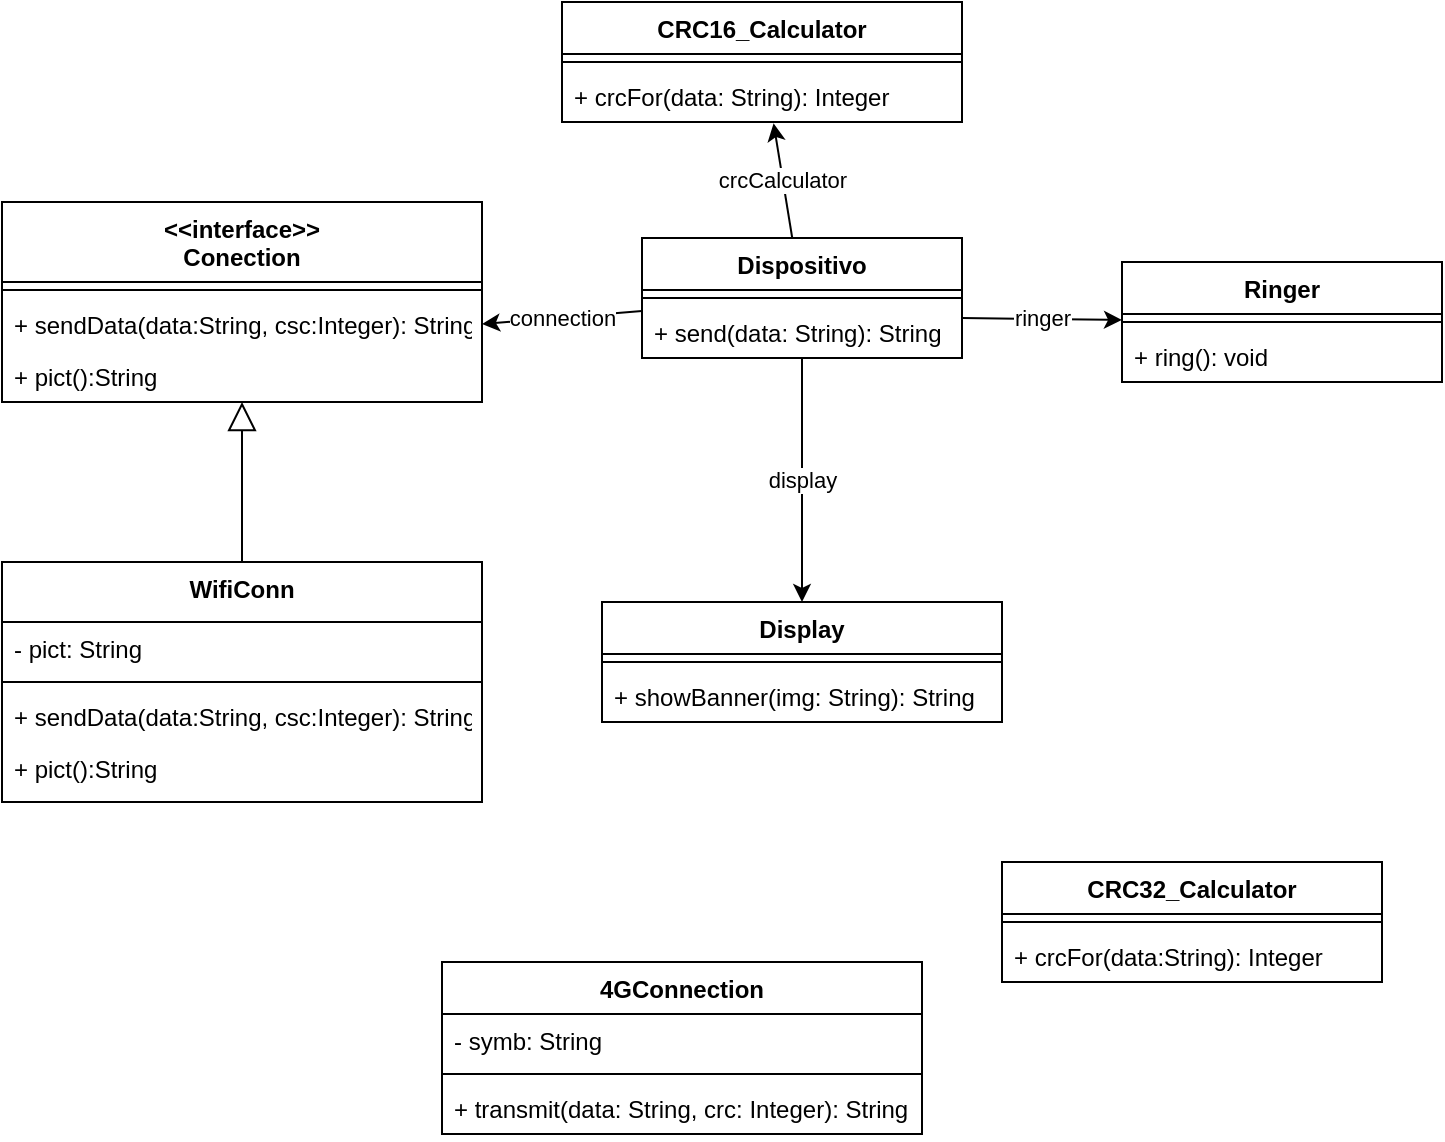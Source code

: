 <mxfile>
    <diagram id="PXFP-jFRFVvZ61tsCc0Y" name="Página-1">
        <mxGraphModel dx="642" dy="617" grid="1" gridSize="10" guides="1" tooltips="1" connect="1" arrows="1" fold="1" page="1" pageScale="1" pageWidth="827" pageHeight="1169" math="0" shadow="0">
            <root>
                <mxCell id="0"/>
                <mxCell id="1" parent="0"/>
                <mxCell id="2" value="Display" style="swimlane;fontStyle=1;align=center;verticalAlign=top;childLayout=stackLayout;horizontal=1;startSize=26;horizontalStack=0;resizeParent=1;resizeParentMax=0;resizeLast=0;collapsible=1;marginBottom=0;" vertex="1" parent="1">
                    <mxGeometry x="340" y="340" width="200" height="60" as="geometry"/>
                </mxCell>
                <mxCell id="4" value="" style="line;strokeWidth=1;fillColor=none;align=left;verticalAlign=middle;spacingTop=-1;spacingLeft=3;spacingRight=3;rotatable=0;labelPosition=right;points=[];portConstraint=eastwest;" vertex="1" parent="2">
                    <mxGeometry y="26" width="200" height="8" as="geometry"/>
                </mxCell>
                <mxCell id="5" value="+ showBanner(img: String): String" style="text;strokeColor=none;fillColor=none;align=left;verticalAlign=top;spacingLeft=4;spacingRight=4;overflow=hidden;rotatable=0;points=[[0,0.5],[1,0.5]];portConstraint=eastwest;" vertex="1" parent="2">
                    <mxGeometry y="34" width="200" height="26" as="geometry"/>
                </mxCell>
                <mxCell id="6" value="4GConnection" style="swimlane;fontStyle=1;align=center;verticalAlign=top;childLayout=stackLayout;horizontal=1;startSize=26;horizontalStack=0;resizeParent=1;resizeParentMax=0;resizeLast=0;collapsible=1;marginBottom=0;" vertex="1" parent="1">
                    <mxGeometry x="260" y="520" width="240" height="86" as="geometry"/>
                </mxCell>
                <mxCell id="7" value="- symb: String" style="text;strokeColor=none;fillColor=none;align=left;verticalAlign=top;spacingLeft=4;spacingRight=4;overflow=hidden;rotatable=0;points=[[0,0.5],[1,0.5]];portConstraint=eastwest;" vertex="1" parent="6">
                    <mxGeometry y="26" width="240" height="26" as="geometry"/>
                </mxCell>
                <mxCell id="8" value="" style="line;strokeWidth=1;fillColor=none;align=left;verticalAlign=middle;spacingTop=-1;spacingLeft=3;spacingRight=3;rotatable=0;labelPosition=right;points=[];portConstraint=eastwest;" vertex="1" parent="6">
                    <mxGeometry y="52" width="240" height="8" as="geometry"/>
                </mxCell>
                <mxCell id="9" value="+ transmit(data: String, crc: Integer): String" style="text;strokeColor=none;fillColor=none;align=left;verticalAlign=top;spacingLeft=4;spacingRight=4;overflow=hidden;rotatable=0;points=[[0,0.5],[1,0.5]];portConstraint=eastwest;" vertex="1" parent="6">
                    <mxGeometry y="60" width="240" height="26" as="geometry"/>
                </mxCell>
                <mxCell id="10" value="&lt;&lt;interface&gt;&gt;&#10;Conection" style="swimlane;fontStyle=1;align=center;verticalAlign=top;childLayout=stackLayout;horizontal=1;startSize=40;horizontalStack=0;resizeParent=1;resizeParentMax=0;resizeLast=0;collapsible=1;marginBottom=0;" vertex="1" parent="1">
                    <mxGeometry x="40" y="140" width="240" height="100" as="geometry"/>
                </mxCell>
                <mxCell id="12" value="" style="line;strokeWidth=1;fillColor=none;align=left;verticalAlign=middle;spacingTop=-1;spacingLeft=3;spacingRight=3;rotatable=0;labelPosition=right;points=[];portConstraint=eastwest;" vertex="1" parent="10">
                    <mxGeometry y="40" width="240" height="8" as="geometry"/>
                </mxCell>
                <mxCell id="13" value="+ sendData(data:String, csc:Integer): String" style="text;strokeColor=none;fillColor=none;align=left;verticalAlign=top;spacingLeft=4;spacingRight=4;overflow=hidden;rotatable=0;points=[[0,0.5],[1,0.5]];portConstraint=eastwest;" vertex="1" parent="10">
                    <mxGeometry y="48" width="240" height="26" as="geometry"/>
                </mxCell>
                <mxCell id="18" value="+ pict():String" style="text;strokeColor=none;fillColor=none;align=left;verticalAlign=top;spacingLeft=4;spacingRight=4;overflow=hidden;rotatable=0;points=[[0,0.5],[1,0.5]];portConstraint=eastwest;" vertex="1" parent="10">
                    <mxGeometry y="74" width="240" height="26" as="geometry"/>
                </mxCell>
                <mxCell id="29" value="display" style="edgeStyle=none;html=1;" edge="1" parent="1" source="14" target="2">
                    <mxGeometry relative="1" as="geometry"/>
                </mxCell>
                <mxCell id="30" value="connection" style="edgeStyle=none;html=1;entryX=1;entryY=0.5;entryDx=0;entryDy=0;" edge="1" parent="1" source="14" target="13">
                    <mxGeometry relative="1" as="geometry">
                        <mxPoint x="310" y="243" as="targetPoint"/>
                    </mxGeometry>
                </mxCell>
                <mxCell id="35" value="crcCalculator" style="edgeStyle=none;html=1;entryX=0.529;entryY=1.026;entryDx=0;entryDy=0;entryPerimeter=0;" edge="1" parent="1" source="14" target="34">
                    <mxGeometry relative="1" as="geometry"/>
                </mxCell>
                <mxCell id="14" value="Dispositivo" style="swimlane;fontStyle=1;align=center;verticalAlign=top;childLayout=stackLayout;horizontal=1;startSize=26;horizontalStack=0;resizeParent=1;resizeParentMax=0;resizeLast=0;collapsible=1;marginBottom=0;" vertex="1" parent="1">
                    <mxGeometry x="360" y="158" width="160" height="60" as="geometry"/>
                </mxCell>
                <mxCell id="16" value="" style="line;strokeWidth=1;fillColor=none;align=left;verticalAlign=middle;spacingTop=-1;spacingLeft=3;spacingRight=3;rotatable=0;labelPosition=right;points=[];portConstraint=eastwest;" vertex="1" parent="14">
                    <mxGeometry y="26" width="160" height="8" as="geometry"/>
                </mxCell>
                <mxCell id="17" value="+ send(data: String): String" style="text;strokeColor=none;fillColor=none;align=left;verticalAlign=top;spacingLeft=4;spacingRight=4;overflow=hidden;rotatable=0;points=[[0,0.5],[1,0.5]];portConstraint=eastwest;" vertex="1" parent="14">
                    <mxGeometry y="34" width="160" height="26" as="geometry"/>
                </mxCell>
                <mxCell id="24" style="edgeStyle=none;html=1;endArrow=block;endFill=0;strokeWidth=1;endSize=12;" edge="1" parent="1" source="19" target="18">
                    <mxGeometry relative="1" as="geometry"/>
                </mxCell>
                <mxCell id="19" value="WifiConn" style="swimlane;fontStyle=1;align=center;verticalAlign=top;childLayout=stackLayout;horizontal=1;startSize=30;horizontalStack=0;resizeParent=1;resizeParentMax=0;resizeLast=0;collapsible=1;marginBottom=0;" vertex="1" parent="1">
                    <mxGeometry x="40" y="320" width="240" height="120" as="geometry"/>
                </mxCell>
                <mxCell id="20" value="- pict: String" style="text;strokeColor=none;fillColor=none;align=left;verticalAlign=top;spacingLeft=4;spacingRight=4;overflow=hidden;rotatable=0;points=[[0,0.5],[1,0.5]];portConstraint=eastwest;" vertex="1" parent="19">
                    <mxGeometry y="30" width="240" height="26" as="geometry"/>
                </mxCell>
                <mxCell id="21" value="" style="line;strokeWidth=1;fillColor=none;align=left;verticalAlign=middle;spacingTop=-1;spacingLeft=3;spacingRight=3;rotatable=0;labelPosition=right;points=[];portConstraint=eastwest;" vertex="1" parent="19">
                    <mxGeometry y="56" width="240" height="8" as="geometry"/>
                </mxCell>
                <mxCell id="22" value="+ sendData(data:String, csc:Integer): String" style="text;strokeColor=none;fillColor=none;align=left;verticalAlign=top;spacingLeft=4;spacingRight=4;overflow=hidden;rotatable=0;points=[[0,0.5],[1,0.5]];portConstraint=eastwest;" vertex="1" parent="19">
                    <mxGeometry y="64" width="240" height="26" as="geometry"/>
                </mxCell>
                <mxCell id="23" value="+ pict():String" style="text;strokeColor=none;fillColor=none;align=left;verticalAlign=top;spacingLeft=4;spacingRight=4;overflow=hidden;rotatable=0;points=[[0,0.5],[1,0.5]];portConstraint=eastwest;" vertex="1" parent="19">
                    <mxGeometry y="90" width="240" height="30" as="geometry"/>
                </mxCell>
                <mxCell id="25" value="CRC32_Calculator" style="swimlane;fontStyle=1;align=center;verticalAlign=top;childLayout=stackLayout;horizontal=1;startSize=26;horizontalStack=0;resizeParent=1;resizeParentMax=0;resizeLast=0;collapsible=1;marginBottom=0;" vertex="1" parent="1">
                    <mxGeometry x="540" y="470" width="190" height="60" as="geometry"/>
                </mxCell>
                <mxCell id="27" value="" style="line;strokeWidth=1;fillColor=none;align=left;verticalAlign=middle;spacingTop=-1;spacingLeft=3;spacingRight=3;rotatable=0;labelPosition=right;points=[];portConstraint=eastwest;" vertex="1" parent="25">
                    <mxGeometry y="26" width="190" height="8" as="geometry"/>
                </mxCell>
                <mxCell id="28" value="+ crcFor(data:String): Integer" style="text;strokeColor=none;fillColor=none;align=left;verticalAlign=top;spacingLeft=4;spacingRight=4;overflow=hidden;rotatable=0;points=[[0,0.5],[1,0.5]];portConstraint=eastwest;" vertex="1" parent="25">
                    <mxGeometry y="34" width="190" height="26" as="geometry"/>
                </mxCell>
                <mxCell id="31" value="CRC16_Calculator" style="swimlane;fontStyle=1;align=center;verticalAlign=top;childLayout=stackLayout;horizontal=1;startSize=26;horizontalStack=0;resizeParent=1;resizeParentMax=0;resizeLast=0;collapsible=1;marginBottom=0;" vertex="1" parent="1">
                    <mxGeometry x="320" y="40" width="200" height="60" as="geometry"/>
                </mxCell>
                <mxCell id="33" value="" style="line;strokeWidth=1;fillColor=none;align=left;verticalAlign=middle;spacingTop=-1;spacingLeft=3;spacingRight=3;rotatable=0;labelPosition=right;points=[];portConstraint=eastwest;" vertex="1" parent="31">
                    <mxGeometry y="26" width="200" height="8" as="geometry"/>
                </mxCell>
                <mxCell id="34" value="+ crcFor(data: String): Integer" style="text;strokeColor=none;fillColor=none;align=left;verticalAlign=top;spacingLeft=4;spacingRight=4;overflow=hidden;rotatable=0;points=[[0,0.5],[1,0.5]];portConstraint=eastwest;" vertex="1" parent="31">
                    <mxGeometry y="34" width="200" height="26" as="geometry"/>
                </mxCell>
                <mxCell id="36" value="Ringer" style="swimlane;fontStyle=1;align=center;verticalAlign=top;childLayout=stackLayout;horizontal=1;startSize=26;horizontalStack=0;resizeParent=1;resizeParentMax=0;resizeLast=0;collapsible=1;marginBottom=0;" vertex="1" parent="1">
                    <mxGeometry x="600" y="170" width="160" height="60" as="geometry"/>
                </mxCell>
                <mxCell id="38" value="" style="line;strokeWidth=1;fillColor=none;align=left;verticalAlign=middle;spacingTop=-1;spacingLeft=3;spacingRight=3;rotatable=0;labelPosition=right;points=[];portConstraint=eastwest;" vertex="1" parent="36">
                    <mxGeometry y="26" width="160" height="8" as="geometry"/>
                </mxCell>
                <mxCell id="39" value="+ ring(): void" style="text;strokeColor=none;fillColor=none;align=left;verticalAlign=top;spacingLeft=4;spacingRight=4;overflow=hidden;rotatable=0;points=[[0,0.5],[1,0.5]];portConstraint=eastwest;" vertex="1" parent="36">
                    <mxGeometry y="34" width="160" height="26" as="geometry"/>
                </mxCell>
                <mxCell id="41" value="ringer" style="edgeStyle=none;html=1;entryX=0;entryY=0.375;entryDx=0;entryDy=0;entryPerimeter=0;" edge="1" parent="1" target="38">
                    <mxGeometry relative="1" as="geometry">
                        <mxPoint x="520" y="198" as="sourcePoint"/>
                        <mxPoint x="630" y="200" as="targetPoint"/>
                    </mxGeometry>
                </mxCell>
            </root>
        </mxGraphModel>
    </diagram>
    <diagram id="W5W3rTeMH8Zr8E-TGDIl" name="Página-2">
        <mxGraphModel dx="642" dy="617" grid="1" gridSize="10" guides="1" tooltips="1" connect="1" arrows="1" fold="1" page="1" pageScale="1" pageWidth="827" pageHeight="1169" math="0" shadow="0">
            <root>
                <mxCell id="9iWW0HXkihZB9JbDwhXM-0"/>
                <mxCell id="9iWW0HXkihZB9JbDwhXM-1" parent="9iWW0HXkihZB9JbDwhXM-0"/>
                <mxCell id="b9n5zkgyaD2hAyMsx8Qj-0" value="Display" style="swimlane;fontStyle=1;align=center;verticalAlign=top;childLayout=stackLayout;horizontal=1;startSize=26;horizontalStack=0;resizeParent=1;resizeParentMax=0;resizeLast=0;collapsible=1;marginBottom=0;" vertex="1" parent="9iWW0HXkihZB9JbDwhXM-1">
                    <mxGeometry x="340" y="340" width="200" height="60" as="geometry"/>
                </mxCell>
                <mxCell id="b9n5zkgyaD2hAyMsx8Qj-1" value="" style="line;strokeWidth=1;fillColor=none;align=left;verticalAlign=middle;spacingTop=-1;spacingLeft=3;spacingRight=3;rotatable=0;labelPosition=right;points=[];portConstraint=eastwest;" vertex="1" parent="b9n5zkgyaD2hAyMsx8Qj-0">
                    <mxGeometry y="26" width="200" height="8" as="geometry"/>
                </mxCell>
                <mxCell id="b9n5zkgyaD2hAyMsx8Qj-2" value="+ showBanner(img: String): String" style="text;strokeColor=none;fillColor=none;align=left;verticalAlign=top;spacingLeft=4;spacingRight=4;overflow=hidden;rotatable=0;points=[[0,0.5],[1,0.5]];portConstraint=eastwest;" vertex="1" parent="b9n5zkgyaD2hAyMsx8Qj-0">
                    <mxGeometry y="34" width="200" height="26" as="geometry"/>
                </mxCell>
                <mxCell id="b9n5zkgyaD2hAyMsx8Qj-3" value="4GConnection" style="swimlane;fontStyle=1;align=center;verticalAlign=top;childLayout=stackLayout;horizontal=1;startSize=26;horizontalStack=0;resizeParent=1;resizeParentMax=0;resizeLast=0;collapsible=1;marginBottom=0;" vertex="1" parent="9iWW0HXkihZB9JbDwhXM-1">
                    <mxGeometry x="260" y="520" width="240" height="86" as="geometry"/>
                </mxCell>
                <mxCell id="b9n5zkgyaD2hAyMsx8Qj-4" value="- symb: String" style="text;strokeColor=none;fillColor=none;align=left;verticalAlign=top;spacingLeft=4;spacingRight=4;overflow=hidden;rotatable=0;points=[[0,0.5],[1,0.5]];portConstraint=eastwest;" vertex="1" parent="b9n5zkgyaD2hAyMsx8Qj-3">
                    <mxGeometry y="26" width="240" height="26" as="geometry"/>
                </mxCell>
                <mxCell id="b9n5zkgyaD2hAyMsx8Qj-5" value="" style="line;strokeWidth=1;fillColor=none;align=left;verticalAlign=middle;spacingTop=-1;spacingLeft=3;spacingRight=3;rotatable=0;labelPosition=right;points=[];portConstraint=eastwest;" vertex="1" parent="b9n5zkgyaD2hAyMsx8Qj-3">
                    <mxGeometry y="52" width="240" height="8" as="geometry"/>
                </mxCell>
                <mxCell id="b9n5zkgyaD2hAyMsx8Qj-6" value="+ transmit(data: String, crc: Integer): String" style="text;strokeColor=none;fillColor=none;align=left;verticalAlign=top;spacingLeft=4;spacingRight=4;overflow=hidden;rotatable=0;points=[[0,0.5],[1,0.5]];portConstraint=eastwest;" vertex="1" parent="b9n5zkgyaD2hAyMsx8Qj-3">
                    <mxGeometry y="60" width="240" height="26" as="geometry"/>
                </mxCell>
                <mxCell id="b9n5zkgyaD2hAyMsx8Qj-7" value="&lt;&lt;interface&gt;&gt;&#10;Conection" style="swimlane;fontStyle=1;align=center;verticalAlign=top;childLayout=stackLayout;horizontal=1;startSize=40;horizontalStack=0;resizeParent=1;resizeParentMax=0;resizeLast=0;collapsible=1;marginBottom=0;" vertex="1" parent="9iWW0HXkihZB9JbDwhXM-1">
                    <mxGeometry x="40" y="140" width="240" height="100" as="geometry"/>
                </mxCell>
                <mxCell id="b9n5zkgyaD2hAyMsx8Qj-8" value="" style="line;strokeWidth=1;fillColor=none;align=left;verticalAlign=middle;spacingTop=-1;spacingLeft=3;spacingRight=3;rotatable=0;labelPosition=right;points=[];portConstraint=eastwest;" vertex="1" parent="b9n5zkgyaD2hAyMsx8Qj-7">
                    <mxGeometry y="40" width="240" height="8" as="geometry"/>
                </mxCell>
                <mxCell id="b9n5zkgyaD2hAyMsx8Qj-9" value="+ sendData(data:String, csc:Integer): String" style="text;strokeColor=none;fillColor=none;align=left;verticalAlign=top;spacingLeft=4;spacingRight=4;overflow=hidden;rotatable=0;points=[[0,0.5],[1,0.5]];portConstraint=eastwest;" vertex="1" parent="b9n5zkgyaD2hAyMsx8Qj-7">
                    <mxGeometry y="48" width="240" height="26" as="geometry"/>
                </mxCell>
                <mxCell id="b9n5zkgyaD2hAyMsx8Qj-10" value="+ pict():String" style="text;strokeColor=none;fillColor=none;align=left;verticalAlign=top;spacingLeft=4;spacingRight=4;overflow=hidden;rotatable=0;points=[[0,0.5],[1,0.5]];portConstraint=eastwest;" vertex="1" parent="b9n5zkgyaD2hAyMsx8Qj-7">
                    <mxGeometry y="74" width="240" height="26" as="geometry"/>
                </mxCell>
                <mxCell id="b9n5zkgyaD2hAyMsx8Qj-11" value="display" style="edgeStyle=none;html=1;" edge="1" parent="9iWW0HXkihZB9JbDwhXM-1" source="b9n5zkgyaD2hAyMsx8Qj-14" target="b9n5zkgyaD2hAyMsx8Qj-0">
                    <mxGeometry relative="1" as="geometry"/>
                </mxCell>
                <mxCell id="b9n5zkgyaD2hAyMsx8Qj-12" value="connection" style="edgeStyle=none;html=1;entryX=1;entryY=0.5;entryDx=0;entryDy=0;" edge="1" parent="9iWW0HXkihZB9JbDwhXM-1" source="b9n5zkgyaD2hAyMsx8Qj-14" target="b9n5zkgyaD2hAyMsx8Qj-9">
                    <mxGeometry relative="1" as="geometry">
                        <mxPoint x="310" y="243" as="targetPoint"/>
                    </mxGeometry>
                </mxCell>
                <mxCell id="b9n5zkgyaD2hAyMsx8Qj-13" value="crcCalculator" style="edgeStyle=none;html=1;entryX=0.529;entryY=1.026;entryDx=0;entryDy=0;entryPerimeter=0;" edge="1" parent="9iWW0HXkihZB9JbDwhXM-1" source="b9n5zkgyaD2hAyMsx8Qj-14" target="b9n5zkgyaD2hAyMsx8Qj-28">
                    <mxGeometry relative="1" as="geometry"/>
                </mxCell>
                <mxCell id="b9n5zkgyaD2hAyMsx8Qj-14" value="Dispositivo" style="swimlane;fontStyle=1;align=center;verticalAlign=top;childLayout=stackLayout;horizontal=1;startSize=26;horizontalStack=0;resizeParent=1;resizeParentMax=0;resizeLast=0;collapsible=1;marginBottom=0;" vertex="1" parent="9iWW0HXkihZB9JbDwhXM-1">
                    <mxGeometry x="360" y="158" width="160" height="60" as="geometry"/>
                </mxCell>
                <mxCell id="b9n5zkgyaD2hAyMsx8Qj-15" value="" style="line;strokeWidth=1;fillColor=none;align=left;verticalAlign=middle;spacingTop=-1;spacingLeft=3;spacingRight=3;rotatable=0;labelPosition=right;points=[];portConstraint=eastwest;" vertex="1" parent="b9n5zkgyaD2hAyMsx8Qj-14">
                    <mxGeometry y="26" width="160" height="8" as="geometry"/>
                </mxCell>
                <mxCell id="b9n5zkgyaD2hAyMsx8Qj-16" value="+ send(data: String): String" style="text;strokeColor=none;fillColor=none;align=left;verticalAlign=top;spacingLeft=4;spacingRight=4;overflow=hidden;rotatable=0;points=[[0,0.5],[1,0.5]];portConstraint=eastwest;" vertex="1" parent="b9n5zkgyaD2hAyMsx8Qj-14">
                    <mxGeometry y="34" width="160" height="26" as="geometry"/>
                </mxCell>
                <mxCell id="b9n5zkgyaD2hAyMsx8Qj-17" style="edgeStyle=none;html=1;endArrow=block;endFill=0;strokeWidth=1;endSize=12;" edge="1" parent="9iWW0HXkihZB9JbDwhXM-1" source="b9n5zkgyaD2hAyMsx8Qj-18" target="b9n5zkgyaD2hAyMsx8Qj-10">
                    <mxGeometry relative="1" as="geometry"/>
                </mxCell>
                <mxCell id="b9n5zkgyaD2hAyMsx8Qj-18" value="WifiConn" style="swimlane;fontStyle=1;align=center;verticalAlign=top;childLayout=stackLayout;horizontal=1;startSize=30;horizontalStack=0;resizeParent=1;resizeParentMax=0;resizeLast=0;collapsible=1;marginBottom=0;" vertex="1" parent="9iWW0HXkihZB9JbDwhXM-1">
                    <mxGeometry x="40" y="320" width="240" height="120" as="geometry"/>
                </mxCell>
                <mxCell id="b9n5zkgyaD2hAyMsx8Qj-19" value="- pict: String" style="text;strokeColor=none;fillColor=none;align=left;verticalAlign=top;spacingLeft=4;spacingRight=4;overflow=hidden;rotatable=0;points=[[0,0.5],[1,0.5]];portConstraint=eastwest;" vertex="1" parent="b9n5zkgyaD2hAyMsx8Qj-18">
                    <mxGeometry y="30" width="240" height="26" as="geometry"/>
                </mxCell>
                <mxCell id="b9n5zkgyaD2hAyMsx8Qj-20" value="" style="line;strokeWidth=1;fillColor=none;align=left;verticalAlign=middle;spacingTop=-1;spacingLeft=3;spacingRight=3;rotatable=0;labelPosition=right;points=[];portConstraint=eastwest;" vertex="1" parent="b9n5zkgyaD2hAyMsx8Qj-18">
                    <mxGeometry y="56" width="240" height="8" as="geometry"/>
                </mxCell>
                <mxCell id="b9n5zkgyaD2hAyMsx8Qj-21" value="+ sendData(data:String, csc:Integer): String" style="text;strokeColor=none;fillColor=none;align=left;verticalAlign=top;spacingLeft=4;spacingRight=4;overflow=hidden;rotatable=0;points=[[0,0.5],[1,0.5]];portConstraint=eastwest;" vertex="1" parent="b9n5zkgyaD2hAyMsx8Qj-18">
                    <mxGeometry y="64" width="240" height="26" as="geometry"/>
                </mxCell>
                <mxCell id="b9n5zkgyaD2hAyMsx8Qj-22" value="+ pict():String" style="text;strokeColor=none;fillColor=none;align=left;verticalAlign=top;spacingLeft=4;spacingRight=4;overflow=hidden;rotatable=0;points=[[0,0.5],[1,0.5]];portConstraint=eastwest;" vertex="1" parent="b9n5zkgyaD2hAyMsx8Qj-18">
                    <mxGeometry y="90" width="240" height="30" as="geometry"/>
                </mxCell>
                <mxCell id="b9n5zkgyaD2hAyMsx8Qj-23" value="CRC32_Calculator" style="swimlane;fontStyle=1;align=center;verticalAlign=top;childLayout=stackLayout;horizontal=1;startSize=26;horizontalStack=0;resizeParent=1;resizeParentMax=0;resizeLast=0;collapsible=1;marginBottom=0;" vertex="1" parent="9iWW0HXkihZB9JbDwhXM-1">
                    <mxGeometry x="540" y="470" width="190" height="60" as="geometry"/>
                </mxCell>
                <mxCell id="b9n5zkgyaD2hAyMsx8Qj-24" value="" style="line;strokeWidth=1;fillColor=none;align=left;verticalAlign=middle;spacingTop=-1;spacingLeft=3;spacingRight=3;rotatable=0;labelPosition=right;points=[];portConstraint=eastwest;" vertex="1" parent="b9n5zkgyaD2hAyMsx8Qj-23">
                    <mxGeometry y="26" width="190" height="8" as="geometry"/>
                </mxCell>
                <mxCell id="b9n5zkgyaD2hAyMsx8Qj-25" value="+ crcFor(data:String): Integer" style="text;strokeColor=none;fillColor=none;align=left;verticalAlign=top;spacingLeft=4;spacingRight=4;overflow=hidden;rotatable=0;points=[[0,0.5],[1,0.5]];portConstraint=eastwest;" vertex="1" parent="b9n5zkgyaD2hAyMsx8Qj-23">
                    <mxGeometry y="34" width="190" height="26" as="geometry"/>
                </mxCell>
                <mxCell id="b9n5zkgyaD2hAyMsx8Qj-26" value="CRC16_Calculator" style="swimlane;fontStyle=1;align=center;verticalAlign=top;childLayout=stackLayout;horizontal=1;startSize=26;horizontalStack=0;resizeParent=1;resizeParentMax=0;resizeLast=0;collapsible=1;marginBottom=0;" vertex="1" parent="9iWW0HXkihZB9JbDwhXM-1">
                    <mxGeometry x="320" y="40" width="200" height="60" as="geometry"/>
                </mxCell>
                <mxCell id="b9n5zkgyaD2hAyMsx8Qj-27" value="" style="line;strokeWidth=1;fillColor=none;align=left;verticalAlign=middle;spacingTop=-1;spacingLeft=3;spacingRight=3;rotatable=0;labelPosition=right;points=[];portConstraint=eastwest;" vertex="1" parent="b9n5zkgyaD2hAyMsx8Qj-26">
                    <mxGeometry y="26" width="200" height="8" as="geometry"/>
                </mxCell>
                <mxCell id="b9n5zkgyaD2hAyMsx8Qj-28" value="+ crcFor(data: String): Integer" style="text;strokeColor=none;fillColor=none;align=left;verticalAlign=top;spacingLeft=4;spacingRight=4;overflow=hidden;rotatable=0;points=[[0,0.5],[1,0.5]];portConstraint=eastwest;" vertex="1" parent="b9n5zkgyaD2hAyMsx8Qj-26">
                    <mxGeometry y="34" width="200" height="26" as="geometry"/>
                </mxCell>
                <mxCell id="b9n5zkgyaD2hAyMsx8Qj-29" value="Ringer" style="swimlane;fontStyle=1;align=center;verticalAlign=top;childLayout=stackLayout;horizontal=1;startSize=26;horizontalStack=0;resizeParent=1;resizeParentMax=0;resizeLast=0;collapsible=1;marginBottom=0;" vertex="1" parent="9iWW0HXkihZB9JbDwhXM-1">
                    <mxGeometry x="600" y="170" width="160" height="60" as="geometry"/>
                </mxCell>
                <mxCell id="b9n5zkgyaD2hAyMsx8Qj-30" value="" style="line;strokeWidth=1;fillColor=none;align=left;verticalAlign=middle;spacingTop=-1;spacingLeft=3;spacingRight=3;rotatable=0;labelPosition=right;points=[];portConstraint=eastwest;" vertex="1" parent="b9n5zkgyaD2hAyMsx8Qj-29">
                    <mxGeometry y="26" width="160" height="8" as="geometry"/>
                </mxCell>
                <mxCell id="b9n5zkgyaD2hAyMsx8Qj-31" value="+ ring(): void" style="text;strokeColor=none;fillColor=none;align=left;verticalAlign=top;spacingLeft=4;spacingRight=4;overflow=hidden;rotatable=0;points=[[0,0.5],[1,0.5]];portConstraint=eastwest;" vertex="1" parent="b9n5zkgyaD2hAyMsx8Qj-29">
                    <mxGeometry y="34" width="160" height="26" as="geometry"/>
                </mxCell>
                <mxCell id="b9n5zkgyaD2hAyMsx8Qj-32" value="ringer" style="edgeStyle=none;html=1;entryX=0;entryY=0.375;entryDx=0;entryDy=0;entryPerimeter=0;" edge="1" parent="9iWW0HXkihZB9JbDwhXM-1" target="b9n5zkgyaD2hAyMsx8Qj-30">
                    <mxGeometry relative="1" as="geometry">
                        <mxPoint x="520" y="198" as="sourcePoint"/>
                        <mxPoint x="630" y="200" as="targetPoint"/>
                    </mxGeometry>
                </mxCell>
            </root>
        </mxGraphModel>
    </diagram>
</mxfile>